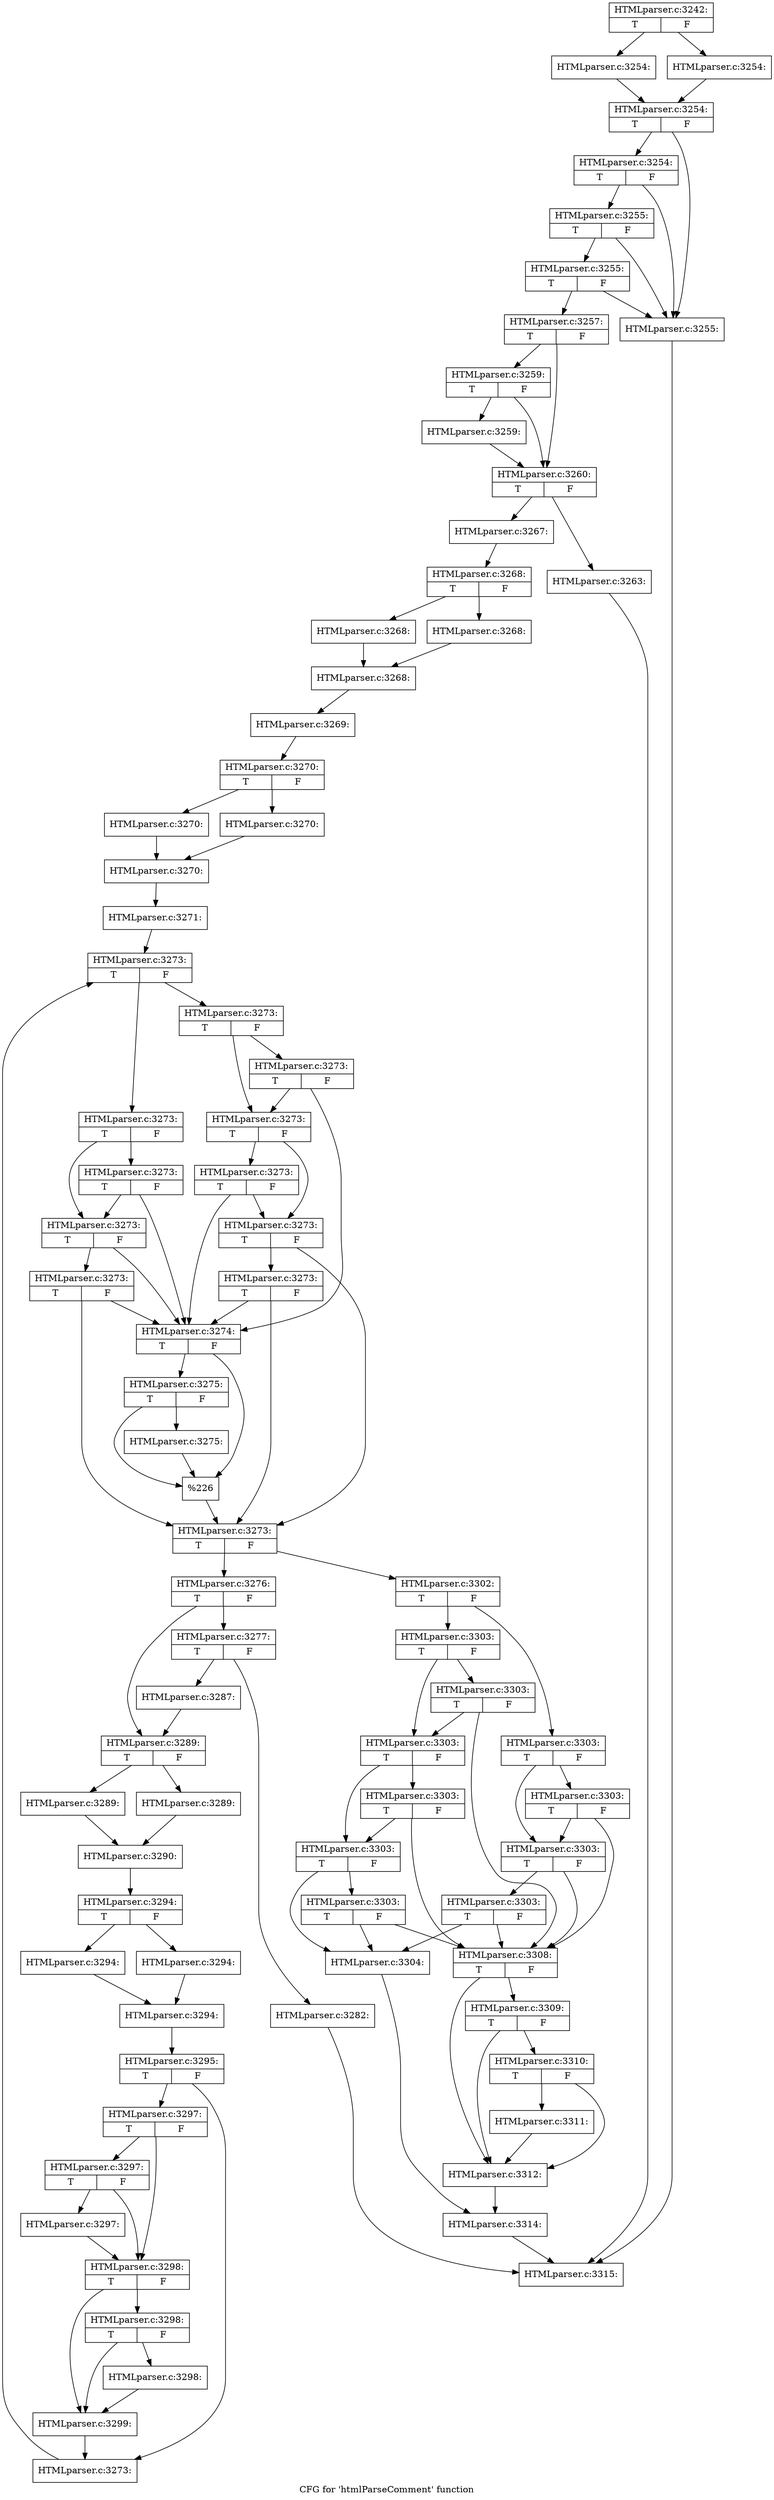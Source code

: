digraph "CFG for 'htmlParseComment' function" {
	label="CFG for 'htmlParseComment' function";

	Node0x47d0950 [shape=record,label="{HTMLparser.c:3242:|{<s0>T|<s1>F}}"];
	Node0x47d0950 -> Node0x47d9670;
	Node0x47d0950 -> Node0x47d96c0;
	Node0x47d9670 [shape=record,label="{HTMLparser.c:3254:}"];
	Node0x47d9670 -> Node0x47d9710;
	Node0x47d96c0 [shape=record,label="{HTMLparser.c:3254:}"];
	Node0x47d96c0 -> Node0x47d9710;
	Node0x47d9710 [shape=record,label="{HTMLparser.c:3254:|{<s0>T|<s1>F}}"];
	Node0x47d9710 -> Node0x47d93f0;
	Node0x47d9710 -> Node0x47d9590;
	Node0x47d9590 [shape=record,label="{HTMLparser.c:3254:|{<s0>T|<s1>F}}"];
	Node0x47d9590 -> Node0x47d93f0;
	Node0x47d9590 -> Node0x47d9510;
	Node0x47d9510 [shape=record,label="{HTMLparser.c:3255:|{<s0>T|<s1>F}}"];
	Node0x47d9510 -> Node0x47d93f0;
	Node0x47d9510 -> Node0x47d9490;
	Node0x47d9490 [shape=record,label="{HTMLparser.c:3255:|{<s0>T|<s1>F}}"];
	Node0x47d9490 -> Node0x47d93f0;
	Node0x47d9490 -> Node0x47d9440;
	Node0x47d93f0 [shape=record,label="{HTMLparser.c:3255:}"];
	Node0x47d93f0 -> Node0x47cefd0;
	Node0x47d9440 [shape=record,label="{HTMLparser.c:3257:|{<s0>T|<s1>F}}"];
	Node0x47d9440 -> Node0x47db670;
	Node0x47d9440 -> Node0x47db620;
	Node0x47db670 [shape=record,label="{HTMLparser.c:3259:|{<s0>T|<s1>F}}"];
	Node0x47db670 -> Node0x47db5d0;
	Node0x47db670 -> Node0x47db620;
	Node0x47db5d0 [shape=record,label="{HTMLparser.c:3259:}"];
	Node0x47db5d0 -> Node0x47db620;
	Node0x47db620 [shape=record,label="{HTMLparser.c:3260:|{<s0>T|<s1>F}}"];
	Node0x47db620 -> Node0x47dd5d0;
	Node0x47db620 -> Node0x47dd620;
	Node0x47dd5d0 [shape=record,label="{HTMLparser.c:3263:}"];
	Node0x47dd5d0 -> Node0x47cefd0;
	Node0x47dd620 [shape=record,label="{HTMLparser.c:3267:}"];
	Node0x47dd620 -> Node0x47de110;
	Node0x47de110 [shape=record,label="{HTMLparser.c:3268:|{<s0>T|<s1>F}}"];
	Node0x47de110 -> Node0x47de3b0;
	Node0x47de110 -> Node0x47de450;
	Node0x47de3b0 [shape=record,label="{HTMLparser.c:3268:}"];
	Node0x47de3b0 -> Node0x47de400;
	Node0x47de450 [shape=record,label="{HTMLparser.c:3268:}"];
	Node0x47de450 -> Node0x47de400;
	Node0x47de400 [shape=record,label="{HTMLparser.c:3268:}"];
	Node0x47de400 -> Node0x47de070;
	Node0x47de070 [shape=record,label="{HTMLparser.c:3269:}"];
	Node0x47de070 -> Node0x47dfd70;
	Node0x47dfd70 [shape=record,label="{HTMLparser.c:3270:|{<s0>T|<s1>F}}"];
	Node0x47dfd70 -> Node0x47e0010;
	Node0x47dfd70 -> Node0x47e00b0;
	Node0x47e0010 [shape=record,label="{HTMLparser.c:3270:}"];
	Node0x47e0010 -> Node0x47e0060;
	Node0x47e00b0 [shape=record,label="{HTMLparser.c:3270:}"];
	Node0x47e00b0 -> Node0x47e0060;
	Node0x47e0060 [shape=record,label="{HTMLparser.c:3270:}"];
	Node0x47e0060 -> Node0x47de0c0;
	Node0x47de0c0 [shape=record,label="{HTMLparser.c:3271:}"];
	Node0x47de0c0 -> Node0x47dfd20;
	Node0x47dfd20 [shape=record,label="{HTMLparser.c:3273:|{<s0>T|<s1>F}}"];
	Node0x47dfd20 -> Node0x47e1d80;
	Node0x47dfd20 -> Node0x47e1dd0;
	Node0x47e1d80 [shape=record,label="{HTMLparser.c:3273:|{<s0>T|<s1>F}}"];
	Node0x47e1d80 -> Node0x47e2040;
	Node0x47e1d80 -> Node0x47e1ff0;
	Node0x47e2040 [shape=record,label="{HTMLparser.c:3273:|{<s0>T|<s1>F}}"];
	Node0x47e2040 -> Node0x47e1d30;
	Node0x47e2040 -> Node0x47e1ff0;
	Node0x47e1ff0 [shape=record,label="{HTMLparser.c:3273:|{<s0>T|<s1>F}}"];
	Node0x47e1ff0 -> Node0x47e1d30;
	Node0x47e1ff0 -> Node0x47e1fa0;
	Node0x47e1fa0 [shape=record,label="{HTMLparser.c:3273:|{<s0>T|<s1>F}}"];
	Node0x47e1fa0 -> Node0x47e1d30;
	Node0x47e1fa0 -> Node0x47e1ce0;
	Node0x47e1dd0 [shape=record,label="{HTMLparser.c:3273:|{<s0>T|<s1>F}}"];
	Node0x47e1dd0 -> Node0x47e2670;
	Node0x47e1dd0 -> Node0x47e2620;
	Node0x47e2670 [shape=record,label="{HTMLparser.c:3273:|{<s0>T|<s1>F}}"];
	Node0x47e2670 -> Node0x47e1d30;
	Node0x47e2670 -> Node0x47e2620;
	Node0x47e2620 [shape=record,label="{HTMLparser.c:3273:|{<s0>T|<s1>F}}"];
	Node0x47e2620 -> Node0x47e29a0;
	Node0x47e2620 -> Node0x47e25d0;
	Node0x47e29a0 [shape=record,label="{HTMLparser.c:3273:|{<s0>T|<s1>F}}"];
	Node0x47e29a0 -> Node0x47e1d30;
	Node0x47e29a0 -> Node0x47e25d0;
	Node0x47e25d0 [shape=record,label="{HTMLparser.c:3273:|{<s0>T|<s1>F}}"];
	Node0x47e25d0 -> Node0x47e2cd0;
	Node0x47e25d0 -> Node0x47e1ce0;
	Node0x47e2cd0 [shape=record,label="{HTMLparser.c:3273:|{<s0>T|<s1>F}}"];
	Node0x47e2cd0 -> Node0x47e1d30;
	Node0x47e2cd0 -> Node0x47e1ce0;
	Node0x47e1d30 [shape=record,label="{HTMLparser.c:3274:|{<s0>T|<s1>F}}"];
	Node0x47e1d30 -> Node0x47e3000;
	Node0x47e1d30 -> Node0x47e3100;
	Node0x47e3100 [shape=record,label="{HTMLparser.c:3275:|{<s0>T|<s1>F}}"];
	Node0x47e3100 -> Node0x47e3000;
	Node0x47e3100 -> Node0x47e30b0;
	Node0x47e30b0 [shape=record,label="{HTMLparser.c:3275:}"];
	Node0x47e30b0 -> Node0x47e3000;
	Node0x47e3000 [shape=record,label="{%226}"];
	Node0x47e3000 -> Node0x47e1ce0;
	Node0x47e1ce0 [shape=record,label="{HTMLparser.c:3273:|{<s0>T|<s1>F}}"];
	Node0x47e1ce0 -> Node0x47e35e0;
	Node0x47e1ce0 -> Node0x47e1c60;
	Node0x47e35e0 [shape=record,label="{HTMLparser.c:3276:|{<s0>T|<s1>F}}"];
	Node0x47e35e0 -> Node0x47e3b90;
	Node0x47e35e0 -> Node0x47e3be0;
	Node0x47e3b90 [shape=record,label="{HTMLparser.c:3277:|{<s0>T|<s1>F}}"];
	Node0x47e3b90 -> Node0x47e4980;
	Node0x47e3b90 -> Node0x47e49d0;
	Node0x47e4980 [shape=record,label="{HTMLparser.c:3282:}"];
	Node0x47e4980 -> Node0x47cefd0;
	Node0x47e49d0 [shape=record,label="{HTMLparser.c:3287:}"];
	Node0x47e49d0 -> Node0x47e3be0;
	Node0x47e3be0 [shape=record,label="{HTMLparser.c:3289:|{<s0>T|<s1>F}}"];
	Node0x47e3be0 -> Node0x47e5800;
	Node0x47e3be0 -> Node0x47e58a0;
	Node0x47e5800 [shape=record,label="{HTMLparser.c:3289:}"];
	Node0x47e5800 -> Node0x47e5850;
	Node0x47e58a0 [shape=record,label="{HTMLparser.c:3289:}"];
	Node0x47e58a0 -> Node0x47e5850;
	Node0x47e5850 [shape=record,label="{HTMLparser.c:3290:}"];
	Node0x47e5850 -> Node0x47e6a60;
	Node0x47e6a60 [shape=record,label="{HTMLparser.c:3294:|{<s0>T|<s1>F}}"];
	Node0x47e6a60 -> Node0x47e6d00;
	Node0x47e6a60 -> Node0x47e6da0;
	Node0x47e6d00 [shape=record,label="{HTMLparser.c:3294:}"];
	Node0x47e6d00 -> Node0x47e6d50;
	Node0x47e6da0 [shape=record,label="{HTMLparser.c:3294:}"];
	Node0x47e6da0 -> Node0x47e6d50;
	Node0x47e6d50 [shape=record,label="{HTMLparser.c:3294:}"];
	Node0x47e6d50 -> Node0x47e69c0;
	Node0x47e69c0 [shape=record,label="{HTMLparser.c:3295:|{<s0>T|<s1>F}}"];
	Node0x47e69c0 -> Node0x47e6a10;
	Node0x47e69c0 -> Node0x47e86e0;
	Node0x47e6a10 [shape=record,label="{HTMLparser.c:3297:|{<s0>T|<s1>F}}"];
	Node0x47e6a10 -> Node0x47e8b10;
	Node0x47e6a10 -> Node0x47e8ac0;
	Node0x47e8b10 [shape=record,label="{HTMLparser.c:3297:|{<s0>T|<s1>F}}"];
	Node0x47e8b10 -> Node0x47e8a70;
	Node0x47e8b10 -> Node0x47e8ac0;
	Node0x47e8a70 [shape=record,label="{HTMLparser.c:3297:}"];
	Node0x47e8a70 -> Node0x47e8ac0;
	Node0x47e8ac0 [shape=record,label="{HTMLparser.c:3298:|{<s0>T|<s1>F}}"];
	Node0x47e8ac0 -> Node0x47e9c50;
	Node0x47e8ac0 -> Node0x47e9c00;
	Node0x47e9c50 [shape=record,label="{HTMLparser.c:3298:|{<s0>T|<s1>F}}"];
	Node0x47e9c50 -> Node0x47e9bb0;
	Node0x47e9c50 -> Node0x47e9c00;
	Node0x47e9bb0 [shape=record,label="{HTMLparser.c:3298:}"];
	Node0x47e9bb0 -> Node0x47e9c00;
	Node0x47e9c00 [shape=record,label="{HTMLparser.c:3299:}"];
	Node0x47e9c00 -> Node0x47e86e0;
	Node0x47e86e0 [shape=record,label="{HTMLparser.c:3273:}"];
	Node0x47e86e0 -> Node0x47dfd20;
	Node0x47e1c60 [shape=record,label="{HTMLparser.c:3302:|{<s0>T|<s1>F}}"];
	Node0x47e1c60 -> Node0x47eb0c0;
	Node0x47e1c60 -> Node0x47eb110;
	Node0x47eb0c0 [shape=record,label="{HTMLparser.c:3303:|{<s0>T|<s1>F}}"];
	Node0x47eb0c0 -> Node0x47eb400;
	Node0x47eb0c0 -> Node0x47eb3b0;
	Node0x47eb400 [shape=record,label="{HTMLparser.c:3303:|{<s0>T|<s1>F}}"];
	Node0x47eb400 -> Node0x47eb070;
	Node0x47eb400 -> Node0x47eb3b0;
	Node0x47eb3b0 [shape=record,label="{HTMLparser.c:3303:|{<s0>T|<s1>F}}"];
	Node0x47eb3b0 -> Node0x47eb070;
	Node0x47eb3b0 -> Node0x47eb360;
	Node0x47eb360 [shape=record,label="{HTMLparser.c:3303:|{<s0>T|<s1>F}}"];
	Node0x47eb360 -> Node0x47eb070;
	Node0x47eb360 -> Node0x47eafd0;
	Node0x47eb110 [shape=record,label="{HTMLparser.c:3303:|{<s0>T|<s1>F}}"];
	Node0x47eb110 -> Node0x47ebab0;
	Node0x47eb110 -> Node0x47eba60;
	Node0x47ebab0 [shape=record,label="{HTMLparser.c:3303:|{<s0>T|<s1>F}}"];
	Node0x47ebab0 -> Node0x47eb070;
	Node0x47ebab0 -> Node0x47eba60;
	Node0x47eba60 [shape=record,label="{HTMLparser.c:3303:|{<s0>T|<s1>F}}"];
	Node0x47eba60 -> Node0x47ebde0;
	Node0x47eba60 -> Node0x47eba10;
	Node0x47ebde0 [shape=record,label="{HTMLparser.c:3303:|{<s0>T|<s1>F}}"];
	Node0x47ebde0 -> Node0x47eb070;
	Node0x47ebde0 -> Node0x47eba10;
	Node0x47eba10 [shape=record,label="{HTMLparser.c:3303:|{<s0>T|<s1>F}}"];
	Node0x47eba10 -> Node0x47ec110;
	Node0x47eba10 -> Node0x47eafd0;
	Node0x47ec110 [shape=record,label="{HTMLparser.c:3303:|{<s0>T|<s1>F}}"];
	Node0x47ec110 -> Node0x47eb070;
	Node0x47ec110 -> Node0x47eafd0;
	Node0x47eafd0 [shape=record,label="{HTMLparser.c:3304:}"];
	Node0x47eafd0 -> Node0x47eb020;
	Node0x47eb070 [shape=record,label="{HTMLparser.c:3308:|{<s0>T|<s1>F}}"];
	Node0x47eb070 -> Node0x47ece90;
	Node0x47eb070 -> Node0x47ecdc0;
	Node0x47ece90 [shape=record,label="{HTMLparser.c:3309:|{<s0>T|<s1>F}}"];
	Node0x47ece90 -> Node0x47ece10;
	Node0x47ece90 -> Node0x47ecdc0;
	Node0x47ece10 [shape=record,label="{HTMLparser.c:3310:|{<s0>T|<s1>F}}"];
	Node0x47ece10 -> Node0x47ecdc0;
	Node0x47ece10 -> Node0x47ecd70;
	Node0x47ecd70 [shape=record,label="{HTMLparser.c:3311:}"];
	Node0x47ecd70 -> Node0x47ecdc0;
	Node0x47ecdc0 [shape=record,label="{HTMLparser.c:3312:}"];
	Node0x47ecdc0 -> Node0x47eb020;
	Node0x47eb020 [shape=record,label="{HTMLparser.c:3314:}"];
	Node0x47eb020 -> Node0x47cefd0;
	Node0x47cefd0 [shape=record,label="{HTMLparser.c:3315:}"];
}

